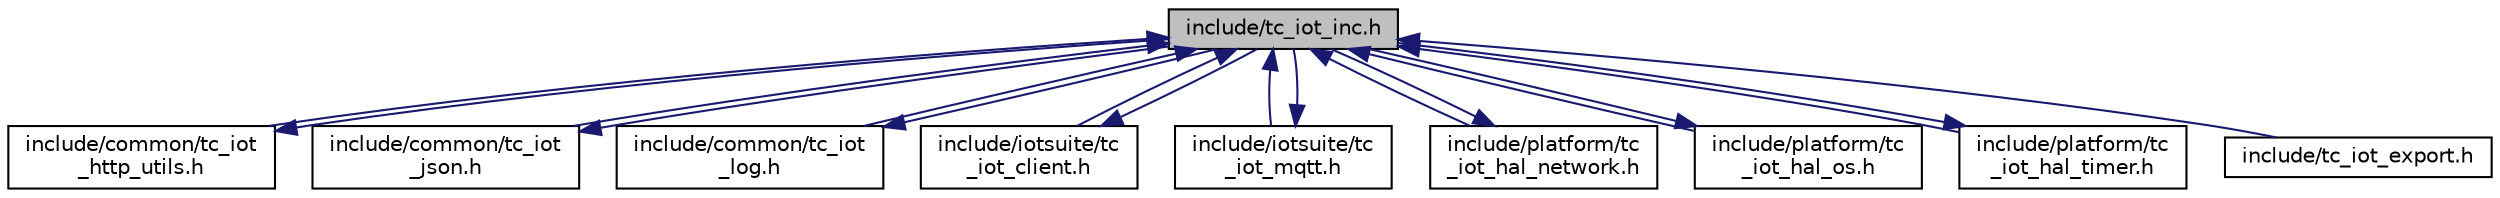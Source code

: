 digraph "include/tc_iot_inc.h"
{
  edge [fontname="Helvetica",fontsize="10",labelfontname="Helvetica",labelfontsize="10"];
  node [fontname="Helvetica",fontsize="10",shape=record];
  Node1 [label="include/tc_iot_inc.h",height=0.2,width=0.4,color="black", fillcolor="grey75", style="filled", fontcolor="black"];
  Node1 -> Node2 [dir="back",color="midnightblue",fontsize="10",style="solid",fontname="Helvetica"];
  Node2 [label="include/common/tc_iot\l_http_utils.h",height=0.2,width=0.4,color="black", fillcolor="white", style="filled",URL="$tc__iot__http__utils_8h.html"];
  Node2 -> Node1 [dir="back",color="midnightblue",fontsize="10",style="solid",fontname="Helvetica"];
  Node1 -> Node3 [dir="back",color="midnightblue",fontsize="10",style="solid",fontname="Helvetica"];
  Node3 [label="include/common/tc_iot\l_json.h",height=0.2,width=0.4,color="black", fillcolor="white", style="filled",URL="$tc__iot__json_8h.html"];
  Node3 -> Node1 [dir="back",color="midnightblue",fontsize="10",style="solid",fontname="Helvetica"];
  Node1 -> Node4 [dir="back",color="midnightblue",fontsize="10",style="solid",fontname="Helvetica"];
  Node4 [label="include/common/tc_iot\l_log.h",height=0.2,width=0.4,color="black", fillcolor="white", style="filled",URL="$tc__iot__log_8h.html"];
  Node4 -> Node1 [dir="back",color="midnightblue",fontsize="10",style="solid",fontname="Helvetica"];
  Node1 -> Node5 [dir="back",color="midnightblue",fontsize="10",style="solid",fontname="Helvetica"];
  Node5 [label="include/iotsuite/tc\l_iot_client.h",height=0.2,width=0.4,color="black", fillcolor="white", style="filled",URL="$tc__iot__client_8h.html"];
  Node5 -> Node1 [dir="back",color="midnightblue",fontsize="10",style="solid",fontname="Helvetica"];
  Node1 -> Node6 [dir="back",color="midnightblue",fontsize="10",style="solid",fontname="Helvetica"];
  Node6 [label="include/iotsuite/tc\l_iot_mqtt.h",height=0.2,width=0.4,color="black", fillcolor="white", style="filled",URL="$tc__iot__mqtt_8h.html"];
  Node6 -> Node1 [dir="back",color="midnightblue",fontsize="10",style="solid",fontname="Helvetica"];
  Node1 -> Node7 [dir="back",color="midnightblue",fontsize="10",style="solid",fontname="Helvetica"];
  Node7 [label="include/platform/tc\l_iot_hal_network.h",height=0.2,width=0.4,color="black", fillcolor="white", style="filled",URL="$tc__iot__hal__network_8h.html"];
  Node7 -> Node1 [dir="back",color="midnightblue",fontsize="10",style="solid",fontname="Helvetica"];
  Node1 -> Node8 [dir="back",color="midnightblue",fontsize="10",style="solid",fontname="Helvetica"];
  Node8 [label="include/platform/tc\l_iot_hal_os.h",height=0.2,width=0.4,color="black", fillcolor="white", style="filled",URL="$tc__iot__hal__os_8h.html"];
  Node8 -> Node1 [dir="back",color="midnightblue",fontsize="10",style="solid",fontname="Helvetica"];
  Node1 -> Node9 [dir="back",color="midnightblue",fontsize="10",style="solid",fontname="Helvetica"];
  Node9 [label="include/platform/tc\l_iot_hal_timer.h",height=0.2,width=0.4,color="black", fillcolor="white", style="filled",URL="$tc__iot__hal__timer_8h.html"];
  Node9 -> Node1 [dir="back",color="midnightblue",fontsize="10",style="solid",fontname="Helvetica"];
  Node1 -> Node10 [dir="back",color="midnightblue",fontsize="10",style="solid",fontname="Helvetica"];
  Node10 [label="include/tc_iot_export.h",height=0.2,width=0.4,color="black", fillcolor="white", style="filled",URL="$tc__iot__export_8h.html"];
}
